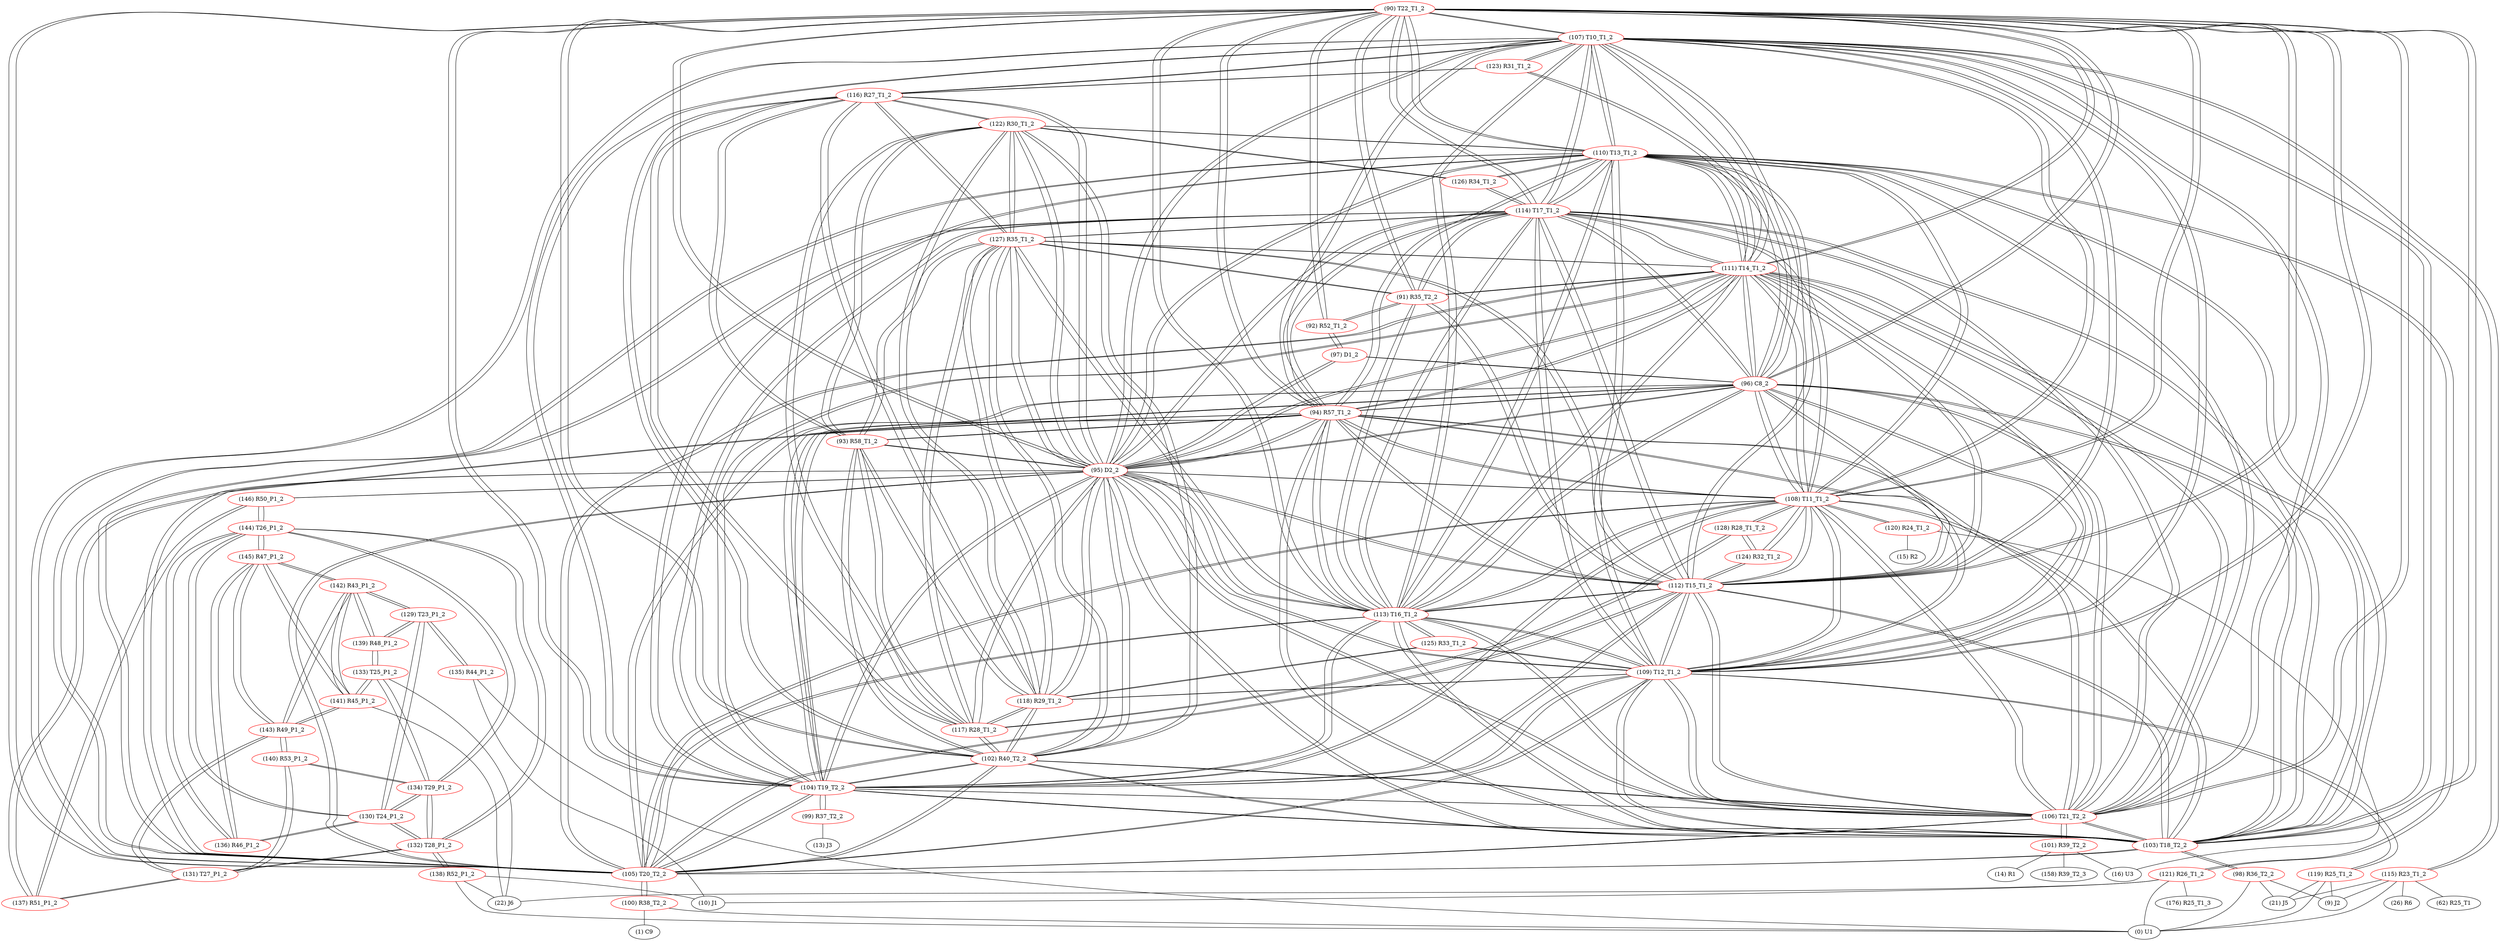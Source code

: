 graph {
	90 [label="(90) T22_T1_2" color=red]
	107 [label="(107) T10_T1_2"]
	108 [label="(108) T11_T1_2"]
	109 [label="(109) T12_T1_2"]
	110 [label="(110) T13_T1_2"]
	105 [label="(105) T20_T2_2"]
	111 [label="(111) T14_T1_2"]
	112 [label="(112) T15_T1_2"]
	103 [label="(103) T18_T2_2"]
	106 [label="(106) T21_T2_2"]
	104 [label="(104) T19_T2_2"]
	96 [label="(96) C8_2"]
	113 [label="(113) T16_T1_2"]
	114 [label="(114) T17_T1_2"]
	95 [label="(95) D2_2"]
	94 [label="(94) R57_T1_2"]
	91 [label="(91) R35_T2_2"]
	92 [label="(92) R52_T1_2"]
	102 [label="(102) R40_T2_2"]
	91 [label="(91) R35_T2_2" color=red]
	92 [label="(92) R52_T1_2"]
	90 [label="(90) T22_T1_2"]
	111 [label="(111) T14_T1_2"]
	112 [label="(112) T15_T1_2"]
	114 [label="(114) T17_T1_2"]
	113 [label="(113) T16_T1_2"]
	127 [label="(127) R35_T1_2"]
	92 [label="(92) R52_T1_2" color=red]
	97 [label="(97) D1_2"]
	91 [label="(91) R35_T2_2"]
	90 [label="(90) T22_T1_2"]
	93 [label="(93) R58_T1_2" color=red]
	95 [label="(95) D2_2"]
	102 [label="(102) R40_T2_2"]
	116 [label="(116) R27_T1_2"]
	117 [label="(117) R28_T1_2"]
	118 [label="(118) R29_T1_2"]
	122 [label="(122) R30_T1_2"]
	127 [label="(127) R35_T1_2"]
	94 [label="(94) R57_T1_2"]
	94 [label="(94) R57_T1_2" color=red]
	107 [label="(107) T10_T1_2"]
	108 [label="(108) T11_T1_2"]
	109 [label="(109) T12_T1_2"]
	110 [label="(110) T13_T1_2"]
	105 [label="(105) T20_T2_2"]
	111 [label="(111) T14_T1_2"]
	112 [label="(112) T15_T1_2"]
	103 [label="(103) T18_T2_2"]
	106 [label="(106) T21_T2_2"]
	104 [label="(104) T19_T2_2"]
	96 [label="(96) C8_2"]
	113 [label="(113) T16_T1_2"]
	114 [label="(114) T17_T1_2"]
	95 [label="(95) D2_2"]
	90 [label="(90) T22_T1_2"]
	93 [label="(93) R58_T1_2"]
	95 [label="(95) D2_2" color=red]
	93 [label="(93) R58_T1_2"]
	102 [label="(102) R40_T2_2"]
	116 [label="(116) R27_T1_2"]
	117 [label="(117) R28_T1_2"]
	118 [label="(118) R29_T1_2"]
	122 [label="(122) R30_T1_2"]
	127 [label="(127) R35_T1_2"]
	107 [label="(107) T10_T1_2"]
	108 [label="(108) T11_T1_2"]
	109 [label="(109) T12_T1_2"]
	110 [label="(110) T13_T1_2"]
	105 [label="(105) T20_T2_2"]
	111 [label="(111) T14_T1_2"]
	112 [label="(112) T15_T1_2"]
	103 [label="(103) T18_T2_2"]
	106 [label="(106) T21_T2_2"]
	104 [label="(104) T19_T2_2"]
	96 [label="(96) C8_2"]
	113 [label="(113) T16_T1_2"]
	114 [label="(114) T17_T1_2"]
	90 [label="(90) T22_T1_2"]
	94 [label="(94) R57_T1_2"]
	97 [label="(97) D1_2"]
	137 [label="(137) R51_P1_2"]
	146 [label="(146) R50_P1_2"]
	96 [label="(96) C8_2" color=red]
	107 [label="(107) T10_T1_2"]
	108 [label="(108) T11_T1_2"]
	109 [label="(109) T12_T1_2"]
	110 [label="(110) T13_T1_2"]
	105 [label="(105) T20_T2_2"]
	111 [label="(111) T14_T1_2"]
	112 [label="(112) T15_T1_2"]
	103 [label="(103) T18_T2_2"]
	106 [label="(106) T21_T2_2"]
	104 [label="(104) T19_T2_2"]
	113 [label="(113) T16_T1_2"]
	114 [label="(114) T17_T1_2"]
	95 [label="(95) D2_2"]
	90 [label="(90) T22_T1_2"]
	94 [label="(94) R57_T1_2"]
	97 [label="(97) D1_2"]
	97 [label="(97) D1_2" color=red]
	95 [label="(95) D2_2"]
	96 [label="(96) C8_2"]
	92 [label="(92) R52_T1_2"]
	98 [label="(98) R36_T2_2" color=red]
	21 [label="(21) J5"]
	0 [label="(0) U1"]
	9 [label="(9) J2"]
	103 [label="(103) T18_T2_2"]
	99 [label="(99) R37_T2_2" color=red]
	13 [label="(13) J3"]
	104 [label="(104) T19_T2_2"]
	100 [label="(100) R38_T2_2" color=red]
	1 [label="(1) C9"]
	0 [label="(0) U1"]
	105 [label="(105) T20_T2_2"]
	101 [label="(101) R39_T2_2" color=red]
	16 [label="(16) U3"]
	14 [label="(14) R1"]
	158 [label="(158) R39_T2_3"]
	106 [label="(106) T21_T2_2"]
	102 [label="(102) R40_T2_2" color=red]
	95 [label="(95) D2_2"]
	93 [label="(93) R58_T1_2"]
	116 [label="(116) R27_T1_2"]
	117 [label="(117) R28_T1_2"]
	118 [label="(118) R29_T1_2"]
	122 [label="(122) R30_T1_2"]
	127 [label="(127) R35_T1_2"]
	105 [label="(105) T20_T2_2"]
	106 [label="(106) T21_T2_2"]
	104 [label="(104) T19_T2_2"]
	90 [label="(90) T22_T1_2"]
	103 [label="(103) T18_T2_2"]
	103 [label="(103) T18_T2_2" color=red]
	107 [label="(107) T10_T1_2"]
	108 [label="(108) T11_T1_2"]
	109 [label="(109) T12_T1_2"]
	110 [label="(110) T13_T1_2"]
	105 [label="(105) T20_T2_2"]
	111 [label="(111) T14_T1_2"]
	112 [label="(112) T15_T1_2"]
	106 [label="(106) T21_T2_2"]
	104 [label="(104) T19_T2_2"]
	96 [label="(96) C8_2"]
	113 [label="(113) T16_T1_2"]
	114 [label="(114) T17_T1_2"]
	95 [label="(95) D2_2"]
	90 [label="(90) T22_T1_2"]
	94 [label="(94) R57_T1_2"]
	102 [label="(102) R40_T2_2"]
	98 [label="(98) R36_T2_2"]
	104 [label="(104) T19_T2_2" color=red]
	107 [label="(107) T10_T1_2"]
	108 [label="(108) T11_T1_2"]
	109 [label="(109) T12_T1_2"]
	110 [label="(110) T13_T1_2"]
	105 [label="(105) T20_T2_2"]
	111 [label="(111) T14_T1_2"]
	112 [label="(112) T15_T1_2"]
	103 [label="(103) T18_T2_2"]
	106 [label="(106) T21_T2_2"]
	96 [label="(96) C8_2"]
	113 [label="(113) T16_T1_2"]
	114 [label="(114) T17_T1_2"]
	95 [label="(95) D2_2"]
	90 [label="(90) T22_T1_2"]
	94 [label="(94) R57_T1_2"]
	102 [label="(102) R40_T2_2"]
	99 [label="(99) R37_T2_2"]
	105 [label="(105) T20_T2_2" color=red]
	107 [label="(107) T10_T1_2"]
	108 [label="(108) T11_T1_2"]
	109 [label="(109) T12_T1_2"]
	110 [label="(110) T13_T1_2"]
	111 [label="(111) T14_T1_2"]
	112 [label="(112) T15_T1_2"]
	103 [label="(103) T18_T2_2"]
	106 [label="(106) T21_T2_2"]
	104 [label="(104) T19_T2_2"]
	96 [label="(96) C8_2"]
	113 [label="(113) T16_T1_2"]
	114 [label="(114) T17_T1_2"]
	95 [label="(95) D2_2"]
	90 [label="(90) T22_T1_2"]
	94 [label="(94) R57_T1_2"]
	102 [label="(102) R40_T2_2"]
	100 [label="(100) R38_T2_2"]
	106 [label="(106) T21_T2_2" color=red]
	107 [label="(107) T10_T1_2"]
	108 [label="(108) T11_T1_2"]
	109 [label="(109) T12_T1_2"]
	110 [label="(110) T13_T1_2"]
	105 [label="(105) T20_T2_2"]
	111 [label="(111) T14_T1_2"]
	112 [label="(112) T15_T1_2"]
	103 [label="(103) T18_T2_2"]
	104 [label="(104) T19_T2_2"]
	96 [label="(96) C8_2"]
	113 [label="(113) T16_T1_2"]
	114 [label="(114) T17_T1_2"]
	95 [label="(95) D2_2"]
	90 [label="(90) T22_T1_2"]
	94 [label="(94) R57_T1_2"]
	102 [label="(102) R40_T2_2"]
	101 [label="(101) R39_T2_2"]
	107 [label="(107) T10_T1_2" color=red]
	108 [label="(108) T11_T1_2"]
	109 [label="(109) T12_T1_2"]
	110 [label="(110) T13_T1_2"]
	105 [label="(105) T20_T2_2"]
	111 [label="(111) T14_T1_2"]
	112 [label="(112) T15_T1_2"]
	103 [label="(103) T18_T2_2"]
	106 [label="(106) T21_T2_2"]
	104 [label="(104) T19_T2_2"]
	96 [label="(96) C8_2"]
	113 [label="(113) T16_T1_2"]
	114 [label="(114) T17_T1_2"]
	95 [label="(95) D2_2"]
	90 [label="(90) T22_T1_2"]
	94 [label="(94) R57_T1_2"]
	115 [label="(115) R23_T1_2"]
	123 [label="(123) R31_T1_2"]
	116 [label="(116) R27_T1_2"]
	108 [label="(108) T11_T1_2" color=red]
	107 [label="(107) T10_T1_2"]
	109 [label="(109) T12_T1_2"]
	110 [label="(110) T13_T1_2"]
	105 [label="(105) T20_T2_2"]
	111 [label="(111) T14_T1_2"]
	112 [label="(112) T15_T1_2"]
	103 [label="(103) T18_T2_2"]
	106 [label="(106) T21_T2_2"]
	104 [label="(104) T19_T2_2"]
	96 [label="(96) C8_2"]
	113 [label="(113) T16_T1_2"]
	114 [label="(114) T17_T1_2"]
	95 [label="(95) D2_2"]
	90 [label="(90) T22_T1_2"]
	94 [label="(94) R57_T1_2"]
	120 [label="(120) R24_T1_2"]
	124 [label="(124) R32_T1_2"]
	128 [label="(128) R28_T1_T_2"]
	109 [label="(109) T12_T1_2" color=red]
	107 [label="(107) T10_T1_2"]
	108 [label="(108) T11_T1_2"]
	110 [label="(110) T13_T1_2"]
	105 [label="(105) T20_T2_2"]
	111 [label="(111) T14_T1_2"]
	112 [label="(112) T15_T1_2"]
	103 [label="(103) T18_T2_2"]
	106 [label="(106) T21_T2_2"]
	104 [label="(104) T19_T2_2"]
	96 [label="(96) C8_2"]
	113 [label="(113) T16_T1_2"]
	114 [label="(114) T17_T1_2"]
	95 [label="(95) D2_2"]
	90 [label="(90) T22_T1_2"]
	94 [label="(94) R57_T1_2"]
	125 [label="(125) R33_T1_2"]
	118 [label="(118) R29_T1_2"]
	119 [label="(119) R25_T1_2"]
	110 [label="(110) T13_T1_2" color=red]
	107 [label="(107) T10_T1_2"]
	108 [label="(108) T11_T1_2"]
	109 [label="(109) T12_T1_2"]
	105 [label="(105) T20_T2_2"]
	111 [label="(111) T14_T1_2"]
	112 [label="(112) T15_T1_2"]
	103 [label="(103) T18_T2_2"]
	106 [label="(106) T21_T2_2"]
	104 [label="(104) T19_T2_2"]
	96 [label="(96) C8_2"]
	113 [label="(113) T16_T1_2"]
	114 [label="(114) T17_T1_2"]
	95 [label="(95) D2_2"]
	90 [label="(90) T22_T1_2"]
	94 [label="(94) R57_T1_2"]
	126 [label="(126) R34_T1_2"]
	122 [label="(122) R30_T1_2"]
	121 [label="(121) R26_T1_2"]
	111 [label="(111) T14_T1_2" color=red]
	107 [label="(107) T10_T1_2"]
	108 [label="(108) T11_T1_2"]
	109 [label="(109) T12_T1_2"]
	110 [label="(110) T13_T1_2"]
	105 [label="(105) T20_T2_2"]
	112 [label="(112) T15_T1_2"]
	103 [label="(103) T18_T2_2"]
	106 [label="(106) T21_T2_2"]
	104 [label="(104) T19_T2_2"]
	96 [label="(96) C8_2"]
	113 [label="(113) T16_T1_2"]
	114 [label="(114) T17_T1_2"]
	95 [label="(95) D2_2"]
	90 [label="(90) T22_T1_2"]
	94 [label="(94) R57_T1_2"]
	127 [label="(127) R35_T1_2"]
	91 [label="(91) R35_T2_2"]
	123 [label="(123) R31_T1_2"]
	112 [label="(112) T15_T1_2" color=red]
	107 [label="(107) T10_T1_2"]
	108 [label="(108) T11_T1_2"]
	109 [label="(109) T12_T1_2"]
	110 [label="(110) T13_T1_2"]
	105 [label="(105) T20_T2_2"]
	111 [label="(111) T14_T1_2"]
	103 [label="(103) T18_T2_2"]
	106 [label="(106) T21_T2_2"]
	104 [label="(104) T19_T2_2"]
	96 [label="(96) C8_2"]
	113 [label="(113) T16_T1_2"]
	114 [label="(114) T17_T1_2"]
	95 [label="(95) D2_2"]
	90 [label="(90) T22_T1_2"]
	94 [label="(94) R57_T1_2"]
	127 [label="(127) R35_T1_2"]
	91 [label="(91) R35_T2_2"]
	124 [label="(124) R32_T1_2"]
	113 [label="(113) T16_T1_2" color=red]
	107 [label="(107) T10_T1_2"]
	108 [label="(108) T11_T1_2"]
	109 [label="(109) T12_T1_2"]
	110 [label="(110) T13_T1_2"]
	105 [label="(105) T20_T2_2"]
	111 [label="(111) T14_T1_2"]
	112 [label="(112) T15_T1_2"]
	103 [label="(103) T18_T2_2"]
	106 [label="(106) T21_T2_2"]
	104 [label="(104) T19_T2_2"]
	96 [label="(96) C8_2"]
	114 [label="(114) T17_T1_2"]
	95 [label="(95) D2_2"]
	90 [label="(90) T22_T1_2"]
	94 [label="(94) R57_T1_2"]
	127 [label="(127) R35_T1_2"]
	91 [label="(91) R35_T2_2"]
	125 [label="(125) R33_T1_2"]
	114 [label="(114) T17_T1_2" color=red]
	107 [label="(107) T10_T1_2"]
	108 [label="(108) T11_T1_2"]
	109 [label="(109) T12_T1_2"]
	110 [label="(110) T13_T1_2"]
	105 [label="(105) T20_T2_2"]
	111 [label="(111) T14_T1_2"]
	112 [label="(112) T15_T1_2"]
	103 [label="(103) T18_T2_2"]
	106 [label="(106) T21_T2_2"]
	104 [label="(104) T19_T2_2"]
	96 [label="(96) C8_2"]
	113 [label="(113) T16_T1_2"]
	95 [label="(95) D2_2"]
	90 [label="(90) T22_T1_2"]
	94 [label="(94) R57_T1_2"]
	127 [label="(127) R35_T1_2"]
	91 [label="(91) R35_T2_2"]
	126 [label="(126) R34_T1_2"]
	115 [label="(115) R23_T1_2" color=red]
	9 [label="(9) J2"]
	0 [label="(0) U1"]
	21 [label="(21) J5"]
	26 [label="(26) R6"]
	62 [label="(62) R25_T1"]
	107 [label="(107) T10_T1_2"]
	116 [label="(116) R27_T1_2" color=red]
	95 [label="(95) D2_2"]
	93 [label="(93) R58_T1_2"]
	102 [label="(102) R40_T2_2"]
	117 [label="(117) R28_T1_2"]
	118 [label="(118) R29_T1_2"]
	122 [label="(122) R30_T1_2"]
	127 [label="(127) R35_T1_2"]
	123 [label="(123) R31_T1_2"]
	107 [label="(107) T10_T1_2"]
	117 [label="(117) R28_T1_2" color=red]
	95 [label="(95) D2_2"]
	93 [label="(93) R58_T1_2"]
	102 [label="(102) R40_T2_2"]
	116 [label="(116) R27_T1_2"]
	118 [label="(118) R29_T1_2"]
	122 [label="(122) R30_T1_2"]
	127 [label="(127) R35_T1_2"]
	128 [label="(128) R28_T1_T_2"]
	118 [label="(118) R29_T1_2" color=red]
	95 [label="(95) D2_2"]
	93 [label="(93) R58_T1_2"]
	102 [label="(102) R40_T2_2"]
	116 [label="(116) R27_T1_2"]
	117 [label="(117) R28_T1_2"]
	122 [label="(122) R30_T1_2"]
	127 [label="(127) R35_T1_2"]
	125 [label="(125) R33_T1_2"]
	109 [label="(109) T12_T1_2"]
	119 [label="(119) R25_T1_2" color=red]
	0 [label="(0) U1"]
	21 [label="(21) J5"]
	9 [label="(9) J2"]
	109 [label="(109) T12_T1_2"]
	120 [label="(120) R24_T1_2" color=red]
	15 [label="(15) R2"]
	16 [label="(16) U3"]
	108 [label="(108) T11_T1_2"]
	121 [label="(121) R26_T1_2" color=red]
	22 [label="(22) J6"]
	10 [label="(10) J1"]
	0 [label="(0) U1"]
	176 [label="(176) R25_T1_3"]
	110 [label="(110) T13_T1_2"]
	122 [label="(122) R30_T1_2" color=red]
	95 [label="(95) D2_2"]
	93 [label="(93) R58_T1_2"]
	102 [label="(102) R40_T2_2"]
	116 [label="(116) R27_T1_2"]
	117 [label="(117) R28_T1_2"]
	118 [label="(118) R29_T1_2"]
	127 [label="(127) R35_T1_2"]
	110 [label="(110) T13_T1_2"]
	126 [label="(126) R34_T1_2"]
	123 [label="(123) R31_T1_2" color=red]
	116 [label="(116) R27_T1_2"]
	107 [label="(107) T10_T1_2"]
	111 [label="(111) T14_T1_2"]
	124 [label="(124) R32_T1_2" color=red]
	112 [label="(112) T15_T1_2"]
	108 [label="(108) T11_T1_2"]
	128 [label="(128) R28_T1_T_2"]
	125 [label="(125) R33_T1_2" color=red]
	113 [label="(113) T16_T1_2"]
	118 [label="(118) R29_T1_2"]
	109 [label="(109) T12_T1_2"]
	126 [label="(126) R34_T1_2" color=red]
	114 [label="(114) T17_T1_2"]
	110 [label="(110) T13_T1_2"]
	122 [label="(122) R30_T1_2"]
	127 [label="(127) R35_T1_2" color=red]
	95 [label="(95) D2_2"]
	93 [label="(93) R58_T1_2"]
	102 [label="(102) R40_T2_2"]
	116 [label="(116) R27_T1_2"]
	117 [label="(117) R28_T1_2"]
	118 [label="(118) R29_T1_2"]
	122 [label="(122) R30_T1_2"]
	111 [label="(111) T14_T1_2"]
	112 [label="(112) T15_T1_2"]
	114 [label="(114) T17_T1_2"]
	113 [label="(113) T16_T1_2"]
	91 [label="(91) R35_T2_2"]
	128 [label="(128) R28_T1_T_2" color=red]
	124 [label="(124) R32_T1_2"]
	108 [label="(108) T11_T1_2"]
	117 [label="(117) R28_T1_2"]
	129 [label="(129) T23_P1_2" color=red]
	139 [label="(139) R48_P1_2"]
	142 [label="(142) R43_P1_2"]
	130 [label="(130) T24_P1_2"]
	135 [label="(135) R44_P1_2"]
	130 [label="(130) T24_P1_2" color=red]
	144 [label="(144) T26_P1_2"]
	134 [label="(134) T29_P1_2"]
	132 [label="(132) T28_P1_2"]
	136 [label="(136) R46_P1_2"]
	129 [label="(129) T23_P1_2"]
	131 [label="(131) T27_P1_2" color=red]
	137 [label="(137) R51_P1_2"]
	132 [label="(132) T28_P1_2"]
	140 [label="(140) R53_P1_2"]
	143 [label="(143) R49_P1_2"]
	132 [label="(132) T28_P1_2" color=red]
	144 [label="(144) T26_P1_2"]
	130 [label="(130) T24_P1_2"]
	134 [label="(134) T29_P1_2"]
	138 [label="(138) R52_P1_2"]
	131 [label="(131) T27_P1_2"]
	133 [label="(133) T25_P1_2" color=red]
	134 [label="(134) T29_P1_2"]
	139 [label="(139) R48_P1_2"]
	141 [label="(141) R45_P1_2"]
	22 [label="(22) J6"]
	134 [label="(134) T29_P1_2" color=red]
	144 [label="(144) T26_P1_2"]
	130 [label="(130) T24_P1_2"]
	132 [label="(132) T28_P1_2"]
	133 [label="(133) T25_P1_2"]
	140 [label="(140) R53_P1_2"]
	135 [label="(135) R44_P1_2" color=red]
	0 [label="(0) U1"]
	10 [label="(10) J1"]
	129 [label="(129) T23_P1_2"]
	136 [label="(136) R46_P1_2" color=red]
	144 [label="(144) T26_P1_2"]
	145 [label="(145) R47_P1_2"]
	130 [label="(130) T24_P1_2"]
	137 [label="(137) R51_P1_2" color=red]
	131 [label="(131) T27_P1_2"]
	146 [label="(146) R50_P1_2"]
	95 [label="(95) D2_2"]
	138 [label="(138) R52_P1_2" color=red]
	0 [label="(0) U1"]
	10 [label="(10) J1"]
	22 [label="(22) J6"]
	132 [label="(132) T28_P1_2"]
	139 [label="(139) R48_P1_2" color=red]
	133 [label="(133) T25_P1_2"]
	129 [label="(129) T23_P1_2"]
	142 [label="(142) R43_P1_2"]
	140 [label="(140) R53_P1_2" color=red]
	134 [label="(134) T29_P1_2"]
	131 [label="(131) T27_P1_2"]
	143 [label="(143) R49_P1_2"]
	141 [label="(141) R45_P1_2" color=red]
	145 [label="(145) R47_P1_2"]
	142 [label="(142) R43_P1_2"]
	143 [label="(143) R49_P1_2"]
	133 [label="(133) T25_P1_2"]
	22 [label="(22) J6"]
	142 [label="(142) R43_P1_2" color=red]
	139 [label="(139) R48_P1_2"]
	129 [label="(129) T23_P1_2"]
	145 [label="(145) R47_P1_2"]
	141 [label="(141) R45_P1_2"]
	143 [label="(143) R49_P1_2"]
	143 [label="(143) R49_P1_2" color=red]
	145 [label="(145) R47_P1_2"]
	141 [label="(141) R45_P1_2"]
	142 [label="(142) R43_P1_2"]
	131 [label="(131) T27_P1_2"]
	140 [label="(140) R53_P1_2"]
	144 [label="(144) T26_P1_2" color=red]
	146 [label="(146) R50_P1_2"]
	130 [label="(130) T24_P1_2"]
	134 [label="(134) T29_P1_2"]
	132 [label="(132) T28_P1_2"]
	136 [label="(136) R46_P1_2"]
	145 [label="(145) R47_P1_2"]
	145 [label="(145) R47_P1_2" color=red]
	141 [label="(141) R45_P1_2"]
	142 [label="(142) R43_P1_2"]
	143 [label="(143) R49_P1_2"]
	144 [label="(144) T26_P1_2"]
	136 [label="(136) R46_P1_2"]
	146 [label="(146) R50_P1_2" color=red]
	144 [label="(144) T26_P1_2"]
	137 [label="(137) R51_P1_2"]
	95 [label="(95) D2_2"]
	90 -- 107
	90 -- 108
	90 -- 109
	90 -- 110
	90 -- 105
	90 -- 111
	90 -- 112
	90 -- 103
	90 -- 106
	90 -- 104
	90 -- 96
	90 -- 113
	90 -- 114
	90 -- 95
	90 -- 94
	90 -- 91
	90 -- 92
	90 -- 102
	91 -- 92
	91 -- 90
	91 -- 111
	91 -- 112
	91 -- 114
	91 -- 113
	91 -- 127
	92 -- 97
	92 -- 91
	92 -- 90
	93 -- 95
	93 -- 102
	93 -- 116
	93 -- 117
	93 -- 118
	93 -- 122
	93 -- 127
	93 -- 94
	94 -- 107
	94 -- 108
	94 -- 109
	94 -- 110
	94 -- 105
	94 -- 111
	94 -- 112
	94 -- 103
	94 -- 106
	94 -- 104
	94 -- 96
	94 -- 113
	94 -- 114
	94 -- 95
	94 -- 90
	94 -- 93
	95 -- 93
	95 -- 102
	95 -- 116
	95 -- 117
	95 -- 118
	95 -- 122
	95 -- 127
	95 -- 107
	95 -- 108
	95 -- 109
	95 -- 110
	95 -- 105
	95 -- 111
	95 -- 112
	95 -- 103
	95 -- 106
	95 -- 104
	95 -- 96
	95 -- 113
	95 -- 114
	95 -- 90
	95 -- 94
	95 -- 97
	95 -- 137
	95 -- 146
	96 -- 107
	96 -- 108
	96 -- 109
	96 -- 110
	96 -- 105
	96 -- 111
	96 -- 112
	96 -- 103
	96 -- 106
	96 -- 104
	96 -- 113
	96 -- 114
	96 -- 95
	96 -- 90
	96 -- 94
	96 -- 97
	97 -- 95
	97 -- 96
	97 -- 92
	98 -- 21
	98 -- 0
	98 -- 9
	98 -- 103
	99 -- 13
	99 -- 104
	100 -- 1
	100 -- 0
	100 -- 105
	101 -- 16
	101 -- 14
	101 -- 158
	101 -- 106
	102 -- 95
	102 -- 93
	102 -- 116
	102 -- 117
	102 -- 118
	102 -- 122
	102 -- 127
	102 -- 105
	102 -- 106
	102 -- 104
	102 -- 90
	102 -- 103
	103 -- 107
	103 -- 108
	103 -- 109
	103 -- 110
	103 -- 105
	103 -- 111
	103 -- 112
	103 -- 106
	103 -- 104
	103 -- 96
	103 -- 113
	103 -- 114
	103 -- 95
	103 -- 90
	103 -- 94
	103 -- 102
	103 -- 98
	104 -- 107
	104 -- 108
	104 -- 109
	104 -- 110
	104 -- 105
	104 -- 111
	104 -- 112
	104 -- 103
	104 -- 106
	104 -- 96
	104 -- 113
	104 -- 114
	104 -- 95
	104 -- 90
	104 -- 94
	104 -- 102
	104 -- 99
	105 -- 107
	105 -- 108
	105 -- 109
	105 -- 110
	105 -- 111
	105 -- 112
	105 -- 103
	105 -- 106
	105 -- 104
	105 -- 96
	105 -- 113
	105 -- 114
	105 -- 95
	105 -- 90
	105 -- 94
	105 -- 102
	105 -- 100
	106 -- 107
	106 -- 108
	106 -- 109
	106 -- 110
	106 -- 105
	106 -- 111
	106 -- 112
	106 -- 103
	106 -- 104
	106 -- 96
	106 -- 113
	106 -- 114
	106 -- 95
	106 -- 90
	106 -- 94
	106 -- 102
	106 -- 101
	107 -- 108
	107 -- 109
	107 -- 110
	107 -- 105
	107 -- 111
	107 -- 112
	107 -- 103
	107 -- 106
	107 -- 104
	107 -- 96
	107 -- 113
	107 -- 114
	107 -- 95
	107 -- 90
	107 -- 94
	107 -- 115
	107 -- 123
	107 -- 116
	108 -- 107
	108 -- 109
	108 -- 110
	108 -- 105
	108 -- 111
	108 -- 112
	108 -- 103
	108 -- 106
	108 -- 104
	108 -- 96
	108 -- 113
	108 -- 114
	108 -- 95
	108 -- 90
	108 -- 94
	108 -- 120
	108 -- 124
	108 -- 128
	109 -- 107
	109 -- 108
	109 -- 110
	109 -- 105
	109 -- 111
	109 -- 112
	109 -- 103
	109 -- 106
	109 -- 104
	109 -- 96
	109 -- 113
	109 -- 114
	109 -- 95
	109 -- 90
	109 -- 94
	109 -- 125
	109 -- 118
	109 -- 119
	110 -- 107
	110 -- 108
	110 -- 109
	110 -- 105
	110 -- 111
	110 -- 112
	110 -- 103
	110 -- 106
	110 -- 104
	110 -- 96
	110 -- 113
	110 -- 114
	110 -- 95
	110 -- 90
	110 -- 94
	110 -- 126
	110 -- 122
	110 -- 121
	111 -- 107
	111 -- 108
	111 -- 109
	111 -- 110
	111 -- 105
	111 -- 112
	111 -- 103
	111 -- 106
	111 -- 104
	111 -- 96
	111 -- 113
	111 -- 114
	111 -- 95
	111 -- 90
	111 -- 94
	111 -- 127
	111 -- 91
	111 -- 123
	112 -- 107
	112 -- 108
	112 -- 109
	112 -- 110
	112 -- 105
	112 -- 111
	112 -- 103
	112 -- 106
	112 -- 104
	112 -- 96
	112 -- 113
	112 -- 114
	112 -- 95
	112 -- 90
	112 -- 94
	112 -- 127
	112 -- 91
	112 -- 124
	113 -- 107
	113 -- 108
	113 -- 109
	113 -- 110
	113 -- 105
	113 -- 111
	113 -- 112
	113 -- 103
	113 -- 106
	113 -- 104
	113 -- 96
	113 -- 114
	113 -- 95
	113 -- 90
	113 -- 94
	113 -- 127
	113 -- 91
	113 -- 125
	114 -- 107
	114 -- 108
	114 -- 109
	114 -- 110
	114 -- 105
	114 -- 111
	114 -- 112
	114 -- 103
	114 -- 106
	114 -- 104
	114 -- 96
	114 -- 113
	114 -- 95
	114 -- 90
	114 -- 94
	114 -- 127
	114 -- 91
	114 -- 126
	115 -- 9
	115 -- 0
	115 -- 21
	115 -- 26
	115 -- 62
	115 -- 107
	116 -- 95
	116 -- 93
	116 -- 102
	116 -- 117
	116 -- 118
	116 -- 122
	116 -- 127
	116 -- 123
	116 -- 107
	117 -- 95
	117 -- 93
	117 -- 102
	117 -- 116
	117 -- 118
	117 -- 122
	117 -- 127
	117 -- 128
	118 -- 95
	118 -- 93
	118 -- 102
	118 -- 116
	118 -- 117
	118 -- 122
	118 -- 127
	118 -- 125
	118 -- 109
	119 -- 0
	119 -- 21
	119 -- 9
	119 -- 109
	120 -- 15
	120 -- 16
	120 -- 108
	121 -- 22
	121 -- 10
	121 -- 0
	121 -- 176
	121 -- 110
	122 -- 95
	122 -- 93
	122 -- 102
	122 -- 116
	122 -- 117
	122 -- 118
	122 -- 127
	122 -- 110
	122 -- 126
	123 -- 116
	123 -- 107
	123 -- 111
	124 -- 112
	124 -- 108
	124 -- 128
	125 -- 113
	125 -- 118
	125 -- 109
	126 -- 114
	126 -- 110
	126 -- 122
	127 -- 95
	127 -- 93
	127 -- 102
	127 -- 116
	127 -- 117
	127 -- 118
	127 -- 122
	127 -- 111
	127 -- 112
	127 -- 114
	127 -- 113
	127 -- 91
	128 -- 124
	128 -- 108
	128 -- 117
	129 -- 139
	129 -- 142
	129 -- 130
	129 -- 135
	130 -- 144
	130 -- 134
	130 -- 132
	130 -- 136
	130 -- 129
	131 -- 137
	131 -- 132
	131 -- 140
	131 -- 143
	132 -- 144
	132 -- 130
	132 -- 134
	132 -- 138
	132 -- 131
	133 -- 134
	133 -- 139
	133 -- 141
	133 -- 22
	134 -- 144
	134 -- 130
	134 -- 132
	134 -- 133
	134 -- 140
	135 -- 0
	135 -- 10
	135 -- 129
	136 -- 144
	136 -- 145
	136 -- 130
	137 -- 131
	137 -- 146
	137 -- 95
	138 -- 0
	138 -- 10
	138 -- 22
	138 -- 132
	139 -- 133
	139 -- 129
	139 -- 142
	140 -- 134
	140 -- 131
	140 -- 143
	141 -- 145
	141 -- 142
	141 -- 143
	141 -- 133
	141 -- 22
	142 -- 139
	142 -- 129
	142 -- 145
	142 -- 141
	142 -- 143
	143 -- 145
	143 -- 141
	143 -- 142
	143 -- 131
	143 -- 140
	144 -- 146
	144 -- 130
	144 -- 134
	144 -- 132
	144 -- 136
	144 -- 145
	145 -- 141
	145 -- 142
	145 -- 143
	145 -- 144
	145 -- 136
	146 -- 144
	146 -- 137
	146 -- 95
}